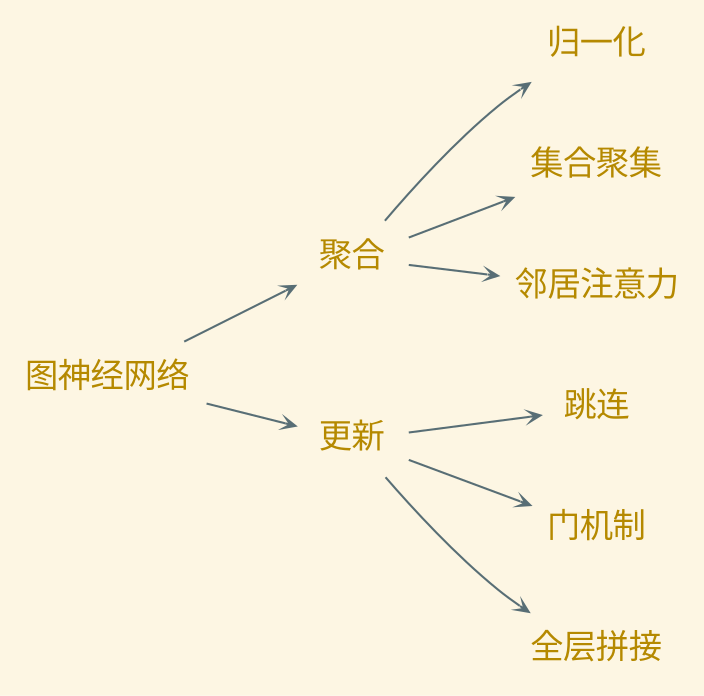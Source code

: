 digraph g {
    graph [nodesep=0.3, ranksep=0.6]
    rankdir=LR
    node [shape=plaintext color="#586e75" fontname="EBG,fzlz" fontcolor="#b58900" fontsize=16]
    edge [arrowhead=vee color="#586e75" fontname="EBG,fzlz" fontcolor="#268bd2" fontsize=16 arrowsize=0.5]
    bgcolor="#fdf6e3"

    图神经网络 -> {聚合, 更新}

    聚合 -> {归一化,集合聚集,邻居注意力}

    更新 -> {跳连,门机制,全层拼接}
}